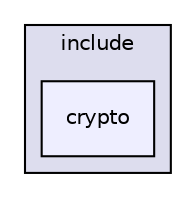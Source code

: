 digraph "/build/FastDeploy/fastdeploy/encryption/util/include/crypto" {
  compound=true
  node [ fontsize="10", fontname="Helvetica"];
  edge [ labelfontsize="10", labelfontname="Helvetica"];
  subgraph clusterdir_f5ec4e360d7d180b47b30d245affd238 {
    graph [ bgcolor="#ddddee", pencolor="black", label="include" fontname="Helvetica", fontsize="10", URL="dir_f5ec4e360d7d180b47b30d245affd238.html"]
  dir_c75e26a15e577dae7b1a7f6354cd25dc [shape=box, label="crypto", style="filled", fillcolor="#eeeeff", pencolor="black", URL="dir_c75e26a15e577dae7b1a7f6354cd25dc.html"];
  }
}
